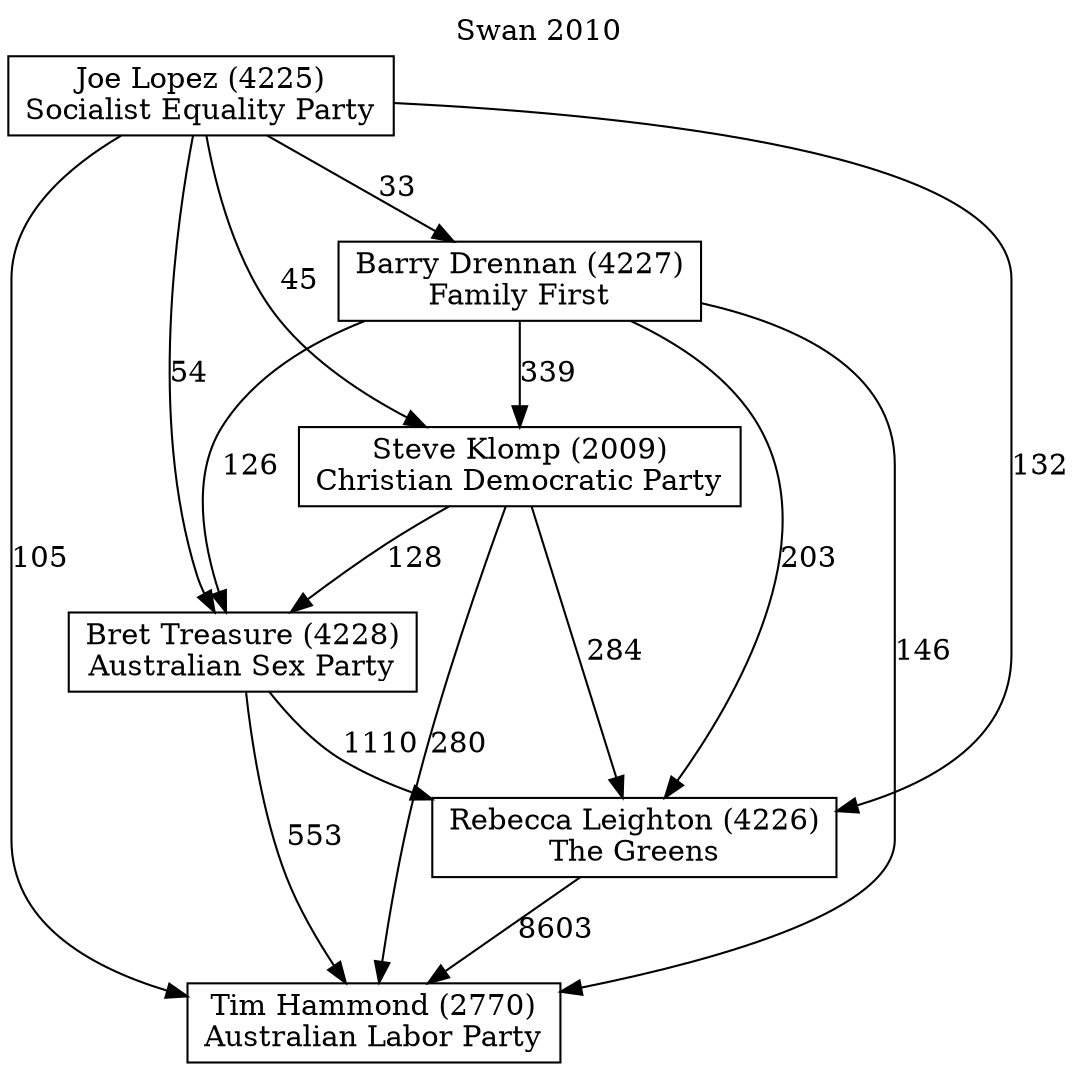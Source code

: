 // House preference flow
digraph "Tim Hammond (2770)_Swan_2010" {
	graph [label="Swan 2010" labelloc=t mclimit=10]
	node [shape=box]
	"Tim Hammond (2770)" [label="Tim Hammond (2770)
Australian Labor Party"]
	"Rebecca Leighton (4226)" [label="Rebecca Leighton (4226)
The Greens"]
	"Bret Treasure (4228)" [label="Bret Treasure (4228)
Australian Sex Party"]
	"Steve Klomp (2009)" [label="Steve Klomp (2009)
Christian Democratic Party"]
	"Barry Drennan (4227)" [label="Barry Drennan (4227)
Family First"]
	"Joe Lopez (4225)" [label="Joe Lopez (4225)
Socialist Equality Party"]
	"Rebecca Leighton (4226)" -> "Tim Hammond (2770)" [label=8603]
	"Bret Treasure (4228)" -> "Rebecca Leighton (4226)" [label=1110]
	"Steve Klomp (2009)" -> "Bret Treasure (4228)" [label=128]
	"Barry Drennan (4227)" -> "Steve Klomp (2009)" [label=339]
	"Joe Lopez (4225)" -> "Barry Drennan (4227)" [label=33]
	"Bret Treasure (4228)" -> "Tim Hammond (2770)" [label=553]
	"Steve Klomp (2009)" -> "Tim Hammond (2770)" [label=280]
	"Barry Drennan (4227)" -> "Tim Hammond (2770)" [label=146]
	"Joe Lopez (4225)" -> "Tim Hammond (2770)" [label=105]
	"Joe Lopez (4225)" -> "Steve Klomp (2009)" [label=45]
	"Barry Drennan (4227)" -> "Bret Treasure (4228)" [label=126]
	"Joe Lopez (4225)" -> "Bret Treasure (4228)" [label=54]
	"Steve Klomp (2009)" -> "Rebecca Leighton (4226)" [label=284]
	"Barry Drennan (4227)" -> "Rebecca Leighton (4226)" [label=203]
	"Joe Lopez (4225)" -> "Rebecca Leighton (4226)" [label=132]
}
